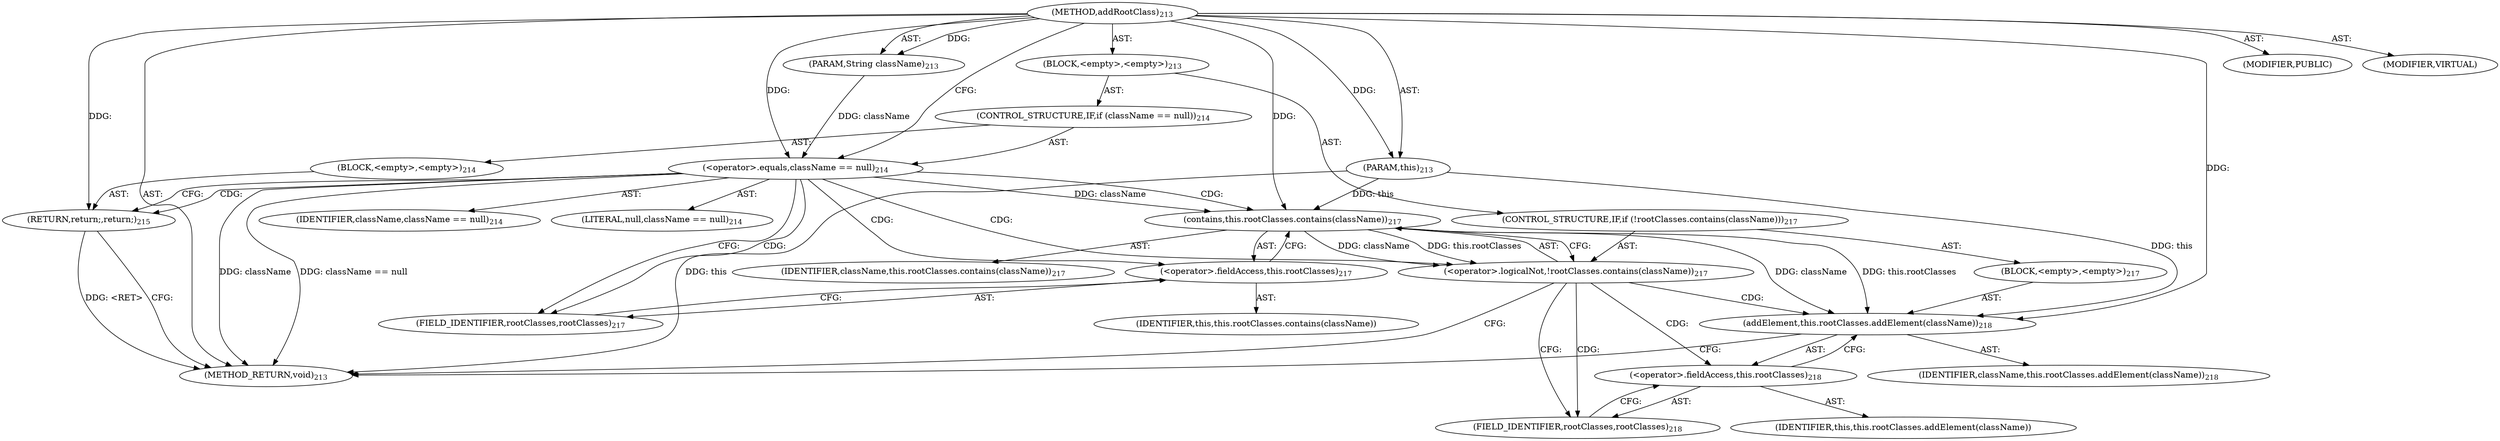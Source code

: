 digraph "addRootClass" {  
"111669149704" [label = <(METHOD,addRootClass)<SUB>213</SUB>> ]
"115964117005" [label = <(PARAM,this)<SUB>213</SUB>> ]
"115964117006" [label = <(PARAM,String className)<SUB>213</SUB>> ]
"25769803790" [label = <(BLOCK,&lt;empty&gt;,&lt;empty&gt;)<SUB>213</SUB>> ]
"47244640261" [label = <(CONTROL_STRUCTURE,IF,if (className == null))<SUB>214</SUB>> ]
"30064771139" [label = <(&lt;operator&gt;.equals,className == null)<SUB>214</SUB>> ]
"68719476781" [label = <(IDENTIFIER,className,className == null)<SUB>214</SUB>> ]
"90194313230" [label = <(LITERAL,null,className == null)<SUB>214</SUB>> ]
"25769803791" [label = <(BLOCK,&lt;empty&gt;,&lt;empty&gt;)<SUB>214</SUB>> ]
"146028888070" [label = <(RETURN,return;,return;)<SUB>215</SUB>> ]
"47244640262" [label = <(CONTROL_STRUCTURE,IF,if (!rootClasses.contains(className)))<SUB>217</SUB>> ]
"30064771140" [label = <(&lt;operator&gt;.logicalNot,!rootClasses.contains(className))<SUB>217</SUB>> ]
"30064771141" [label = <(contains,this.rootClasses.contains(className))<SUB>217</SUB>> ]
"30064771142" [label = <(&lt;operator&gt;.fieldAccess,this.rootClasses)<SUB>217</SUB>> ]
"68719476782" [label = <(IDENTIFIER,this,this.rootClasses.contains(className))> ]
"55834574871" [label = <(FIELD_IDENTIFIER,rootClasses,rootClasses)<SUB>217</SUB>> ]
"68719476783" [label = <(IDENTIFIER,className,this.rootClasses.contains(className))<SUB>217</SUB>> ]
"25769803792" [label = <(BLOCK,&lt;empty&gt;,&lt;empty&gt;)<SUB>217</SUB>> ]
"30064771143" [label = <(addElement,this.rootClasses.addElement(className))<SUB>218</SUB>> ]
"30064771144" [label = <(&lt;operator&gt;.fieldAccess,this.rootClasses)<SUB>218</SUB>> ]
"68719476784" [label = <(IDENTIFIER,this,this.rootClasses.addElement(className))> ]
"55834574872" [label = <(FIELD_IDENTIFIER,rootClasses,rootClasses)<SUB>218</SUB>> ]
"68719476785" [label = <(IDENTIFIER,className,this.rootClasses.addElement(className))<SUB>218</SUB>> ]
"133143986201" [label = <(MODIFIER,PUBLIC)> ]
"133143986202" [label = <(MODIFIER,VIRTUAL)> ]
"128849018888" [label = <(METHOD_RETURN,void)<SUB>213</SUB>> ]
  "111669149704" -> "115964117005"  [ label = "AST: "] 
  "111669149704" -> "115964117006"  [ label = "AST: "] 
  "111669149704" -> "25769803790"  [ label = "AST: "] 
  "111669149704" -> "133143986201"  [ label = "AST: "] 
  "111669149704" -> "133143986202"  [ label = "AST: "] 
  "111669149704" -> "128849018888"  [ label = "AST: "] 
  "25769803790" -> "47244640261"  [ label = "AST: "] 
  "25769803790" -> "47244640262"  [ label = "AST: "] 
  "47244640261" -> "30064771139"  [ label = "AST: "] 
  "47244640261" -> "25769803791"  [ label = "AST: "] 
  "30064771139" -> "68719476781"  [ label = "AST: "] 
  "30064771139" -> "90194313230"  [ label = "AST: "] 
  "25769803791" -> "146028888070"  [ label = "AST: "] 
  "47244640262" -> "30064771140"  [ label = "AST: "] 
  "47244640262" -> "25769803792"  [ label = "AST: "] 
  "30064771140" -> "30064771141"  [ label = "AST: "] 
  "30064771141" -> "30064771142"  [ label = "AST: "] 
  "30064771141" -> "68719476783"  [ label = "AST: "] 
  "30064771142" -> "68719476782"  [ label = "AST: "] 
  "30064771142" -> "55834574871"  [ label = "AST: "] 
  "25769803792" -> "30064771143"  [ label = "AST: "] 
  "30064771143" -> "30064771144"  [ label = "AST: "] 
  "30064771143" -> "68719476785"  [ label = "AST: "] 
  "30064771144" -> "68719476784"  [ label = "AST: "] 
  "30064771144" -> "55834574872"  [ label = "AST: "] 
  "30064771139" -> "146028888070"  [ label = "CFG: "] 
  "30064771139" -> "55834574871"  [ label = "CFG: "] 
  "30064771140" -> "128849018888"  [ label = "CFG: "] 
  "30064771140" -> "55834574872"  [ label = "CFG: "] 
  "146028888070" -> "128849018888"  [ label = "CFG: "] 
  "30064771141" -> "30064771140"  [ label = "CFG: "] 
  "30064771143" -> "128849018888"  [ label = "CFG: "] 
  "30064771142" -> "30064771141"  [ label = "CFG: "] 
  "30064771144" -> "30064771143"  [ label = "CFG: "] 
  "55834574871" -> "30064771142"  [ label = "CFG: "] 
  "55834574872" -> "30064771144"  [ label = "CFG: "] 
  "111669149704" -> "30064771139"  [ label = "CFG: "] 
  "146028888070" -> "128849018888"  [ label = "DDG: &lt;RET&gt;"] 
  "115964117005" -> "128849018888"  [ label = "DDG: this"] 
  "30064771139" -> "128849018888"  [ label = "DDG: className"] 
  "30064771139" -> "128849018888"  [ label = "DDG: className == null"] 
  "111669149704" -> "115964117005"  [ label = "DDG: "] 
  "111669149704" -> "115964117006"  [ label = "DDG: "] 
  "115964117006" -> "30064771139"  [ label = "DDG: className"] 
  "111669149704" -> "30064771139"  [ label = "DDG: "] 
  "111669149704" -> "146028888070"  [ label = "DDG: "] 
  "30064771141" -> "30064771140"  [ label = "DDG: this.rootClasses"] 
  "30064771141" -> "30064771140"  [ label = "DDG: className"] 
  "115964117005" -> "30064771141"  [ label = "DDG: this"] 
  "30064771139" -> "30064771141"  [ label = "DDG: className"] 
  "111669149704" -> "30064771141"  [ label = "DDG: "] 
  "115964117005" -> "30064771143"  [ label = "DDG: this"] 
  "30064771141" -> "30064771143"  [ label = "DDG: this.rootClasses"] 
  "30064771141" -> "30064771143"  [ label = "DDG: className"] 
  "111669149704" -> "30064771143"  [ label = "DDG: "] 
  "30064771139" -> "146028888070"  [ label = "CDG: "] 
  "30064771139" -> "55834574871"  [ label = "CDG: "] 
  "30064771139" -> "30064771141"  [ label = "CDG: "] 
  "30064771139" -> "30064771142"  [ label = "CDG: "] 
  "30064771139" -> "30064771140"  [ label = "CDG: "] 
  "30064771140" -> "55834574872"  [ label = "CDG: "] 
  "30064771140" -> "30064771143"  [ label = "CDG: "] 
  "30064771140" -> "30064771144"  [ label = "CDG: "] 
}
